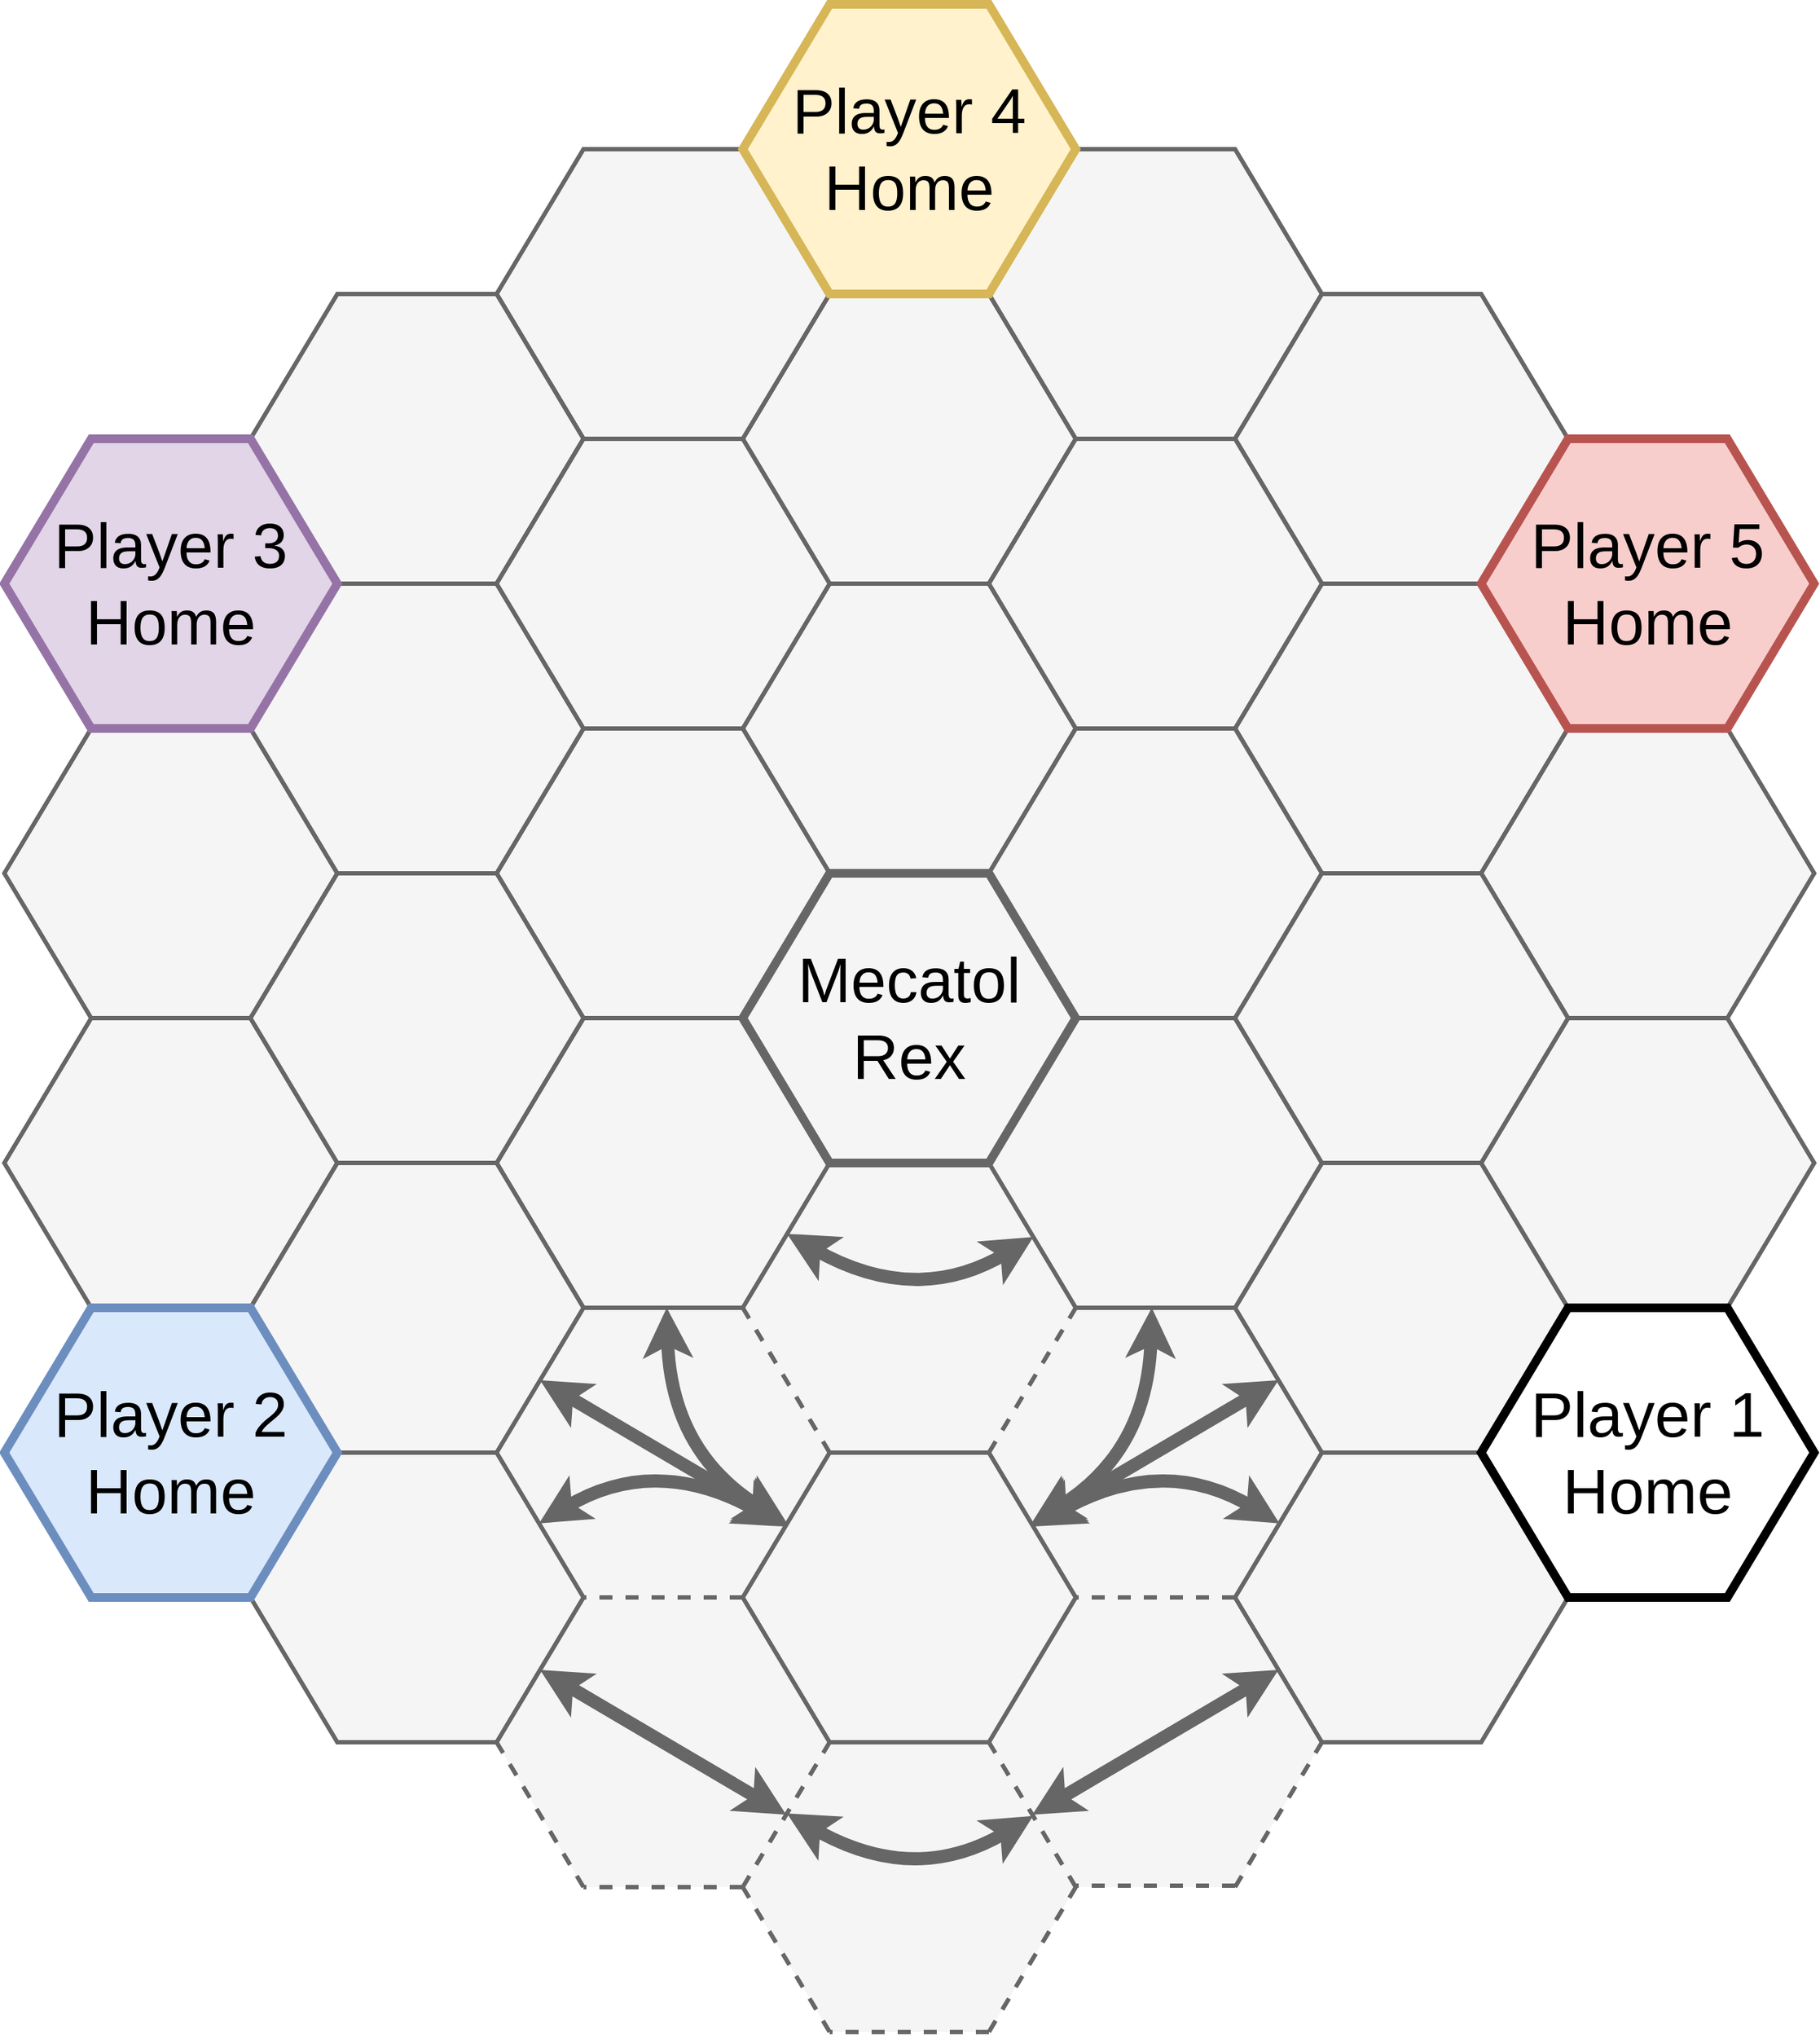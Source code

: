 <mxfile version="13.9.9" type="device"><diagram id="gpUSU13FPlY_5qrdrV4X" name="Page-1"><mxGraphModel dx="1422" dy="822" grid="1" gridSize="10" guides="1" tooltips="1" connect="1" arrows="1" fold="1" page="1" pageScale="1" pageWidth="850" pageHeight="1100" math="0" shadow="0"><root><mxCell id="0"/><mxCell id="1" parent="0"/><mxCell id="hwB3XlPDVe0xhsEBCQNI-8" value="" style="shape=hexagon;perimeter=hexagonPerimeter2;whiteSpace=wrap;html=1;fixedSize=1;size=60;fontSize=44;fontFamily=Helvetica;strokeWidth=3;fillColor=#f5f5f5;fontColor=#333333;strokeColor=none;" parent="1" vertex="1"><mxGeometry x="550" y="1240" width="230" height="200" as="geometry"/></mxCell><mxCell id="hwB3XlPDVe0xhsEBCQNI-7" value="" style="shape=hexagon;perimeter=hexagonPerimeter2;whiteSpace=wrap;html=1;fixedSize=1;size=60;fontSize=44;fontFamily=Helvetica;strokeWidth=3;fillColor=#f5f5f5;fontColor=#333333;strokeColor=none;" parent="1" vertex="1"><mxGeometry x="720" y="1140" width="230" height="200" as="geometry"/></mxCell><mxCell id="hwB3XlPDVe0xhsEBCQNI-6" value="" style="shape=hexagon;perimeter=hexagonPerimeter2;whiteSpace=wrap;html=1;fixedSize=1;size=60;fontSize=44;fontFamily=Helvetica;strokeWidth=3;fillColor=#f5f5f5;fontColor=#333333;strokeColor=none;" parent="1" vertex="1"><mxGeometry x="380" y="1140" width="230" height="200" as="geometry"/></mxCell><mxCell id="hwB3XlPDVe0xhsEBCQNI-5" value="" style="shape=hexagon;perimeter=hexagonPerimeter2;whiteSpace=wrap;html=1;fixedSize=1;size=60;fontSize=44;fontFamily=Helvetica;strokeWidth=3;fillColor=#f5f5f5;fontColor=#333333;strokeColor=none;" parent="1" vertex="1"><mxGeometry x="380" y="940" width="230" height="200" as="geometry"/></mxCell><mxCell id="hwB3XlPDVe0xhsEBCQNI-4" value="" style="shape=hexagon;perimeter=hexagonPerimeter2;whiteSpace=wrap;html=1;fixedSize=1;size=60;fontSize=44;fontFamily=Helvetica;strokeWidth=3;fillColor=#f5f5f5;fontColor=#333333;strokeColor=none;" parent="1" vertex="1"><mxGeometry x="720" y="940" width="230" height="200" as="geometry"/></mxCell><mxCell id="hwB3XlPDVe0xhsEBCQNI-3" value="" style="shape=hexagon;perimeter=hexagonPerimeter2;whiteSpace=wrap;html=1;fixedSize=1;size=60;fontSize=44;fontFamily=Helvetica;strokeWidth=3;fillColor=#f5f5f5;fontColor=#333333;strokeColor=none;" parent="1" vertex="1"><mxGeometry x="550" y="840" width="230" height="200" as="geometry"/></mxCell><mxCell id="tG7yrKSYpAtj9X0-IR8r-5" value="" style="shape=hexagon;perimeter=hexagonPerimeter2;whiteSpace=wrap;html=1;fixedSize=1;size=60;fontSize=44;fontFamily=Helvetica;strokeWidth=3;fillColor=#f5f5f5;strokeColor=#666666;fontColor=#333333;" parent="1" vertex="1"><mxGeometry x="890" y="440" width="230" height="200" as="geometry"/></mxCell><mxCell id="ENPFV9wE09J2kmjnsH_E-7" value="" style="shape=hexagon;perimeter=hexagonPerimeter2;whiteSpace=wrap;html=1;fixedSize=1;size=60;fontSize=44;fontFamily=Helvetica;strokeWidth=3;fillColor=#f5f5f5;strokeColor=#666666;fontColor=#333333;" parent="1" vertex="1"><mxGeometry x="550" y="440" width="230" height="200" as="geometry"/></mxCell><mxCell id="ENPFV9wE09J2kmjnsH_E-43" value="" style="shape=hexagon;perimeter=hexagonPerimeter2;whiteSpace=wrap;html=1;fixedSize=1;size=60;fontSize=44;fontFamily=Helvetica;strokeWidth=3;fillColor=#f5f5f5;strokeColor=#666666;fontColor=#333333;" parent="1" vertex="1"><mxGeometry x="550" y="240" width="230" height="200" as="geometry"/></mxCell><mxCell id="OSFuQ3dNSyEDMBe-EH_K-7" value="" style="shape=hexagon;perimeter=hexagonPerimeter2;whiteSpace=wrap;html=1;fixedSize=1;size=60;fontSize=44;fontFamily=Helvetica;strokeWidth=3;fillColor=#f5f5f5;strokeColor=#666666;fontColor=#333333;" parent="1" vertex="1"><mxGeometry x="720" y="140" width="230" height="200" as="geometry"/></mxCell><mxCell id="OgDaJLD29fgVAuqvpTtd-9" value="" style="shape=hexagon;perimeter=hexagonPerimeter2;whiteSpace=wrap;html=1;fixedSize=1;size=60;fontSize=44;fontFamily=Helvetica;strokeWidth=3;fillColor=#f5f5f5;strokeColor=#666666;fontColor=#333333;" parent="1" vertex="1"><mxGeometry x="380" y="140" width="230" height="200" as="geometry"/></mxCell><mxCell id="ENPFV9wE09J2kmjnsH_E-45" value="" style="shape=hexagon;perimeter=hexagonPerimeter2;whiteSpace=wrap;html=1;fixedSize=1;size=60;fontSize=44;fontFamily=Helvetica;strokeWidth=3;fillColor=#f5f5f5;strokeColor=#666666;fontColor=#333333;" parent="1" vertex="1"><mxGeometry x="40" y="740" width="230" height="200" as="geometry"/></mxCell><mxCell id="OSFuQ3dNSyEDMBe-EH_K-3" value="" style="shape=hexagon;perimeter=hexagonPerimeter2;whiteSpace=wrap;html=1;fixedSize=1;size=60;fontSize=44;fontFamily=Helvetica;strokeWidth=3;fillColor=#f5f5f5;strokeColor=#666666;fontColor=#333333;" parent="1" vertex="1"><mxGeometry x="380" y="740" width="230" height="200" as="geometry"/></mxCell><mxCell id="OSFuQ3dNSyEDMBe-EH_K-9" value="" style="shape=hexagon;perimeter=hexagonPerimeter2;whiteSpace=wrap;html=1;fixedSize=1;size=60;fontSize=44;fontFamily=Helvetica;strokeWidth=3;fillColor=#f5f5f5;strokeColor=#666666;fontColor=#333333;" parent="1" vertex="1"><mxGeometry x="210" y="1040" width="230" height="200" as="geometry"/></mxCell><mxCell id="ENPFV9wE09J2kmjnsH_E-28" value="" style="shape=hexagon;perimeter=hexagonPerimeter2;whiteSpace=wrap;html=1;fixedSize=1;size=60;fontSize=44;fontFamily=Helvetica;strokeWidth=3;fillColor=#f5f5f5;strokeColor=#666666;fontColor=#333333;" parent="1" vertex="1"><mxGeometry x="1060" y="540" width="230" height="200" as="geometry"/></mxCell><mxCell id="OSFuQ3dNSyEDMBe-EH_K-2" value="" style="shape=hexagon;perimeter=hexagonPerimeter2;whiteSpace=wrap;html=1;fixedSize=1;size=60;fontSize=44;fontFamily=Helvetica;strokeWidth=3;fillColor=#f5f5f5;strokeColor=#666666;fontColor=#333333;" parent="1" vertex="1"><mxGeometry x="720" y="540" width="230" height="200" as="geometry"/></mxCell><mxCell id="OgDaJLD29fgVAuqvpTtd-10" value="" style="shape=hexagon;perimeter=hexagonPerimeter2;whiteSpace=wrap;html=1;fixedSize=1;size=60;fontSize=44;fontFamily=Helvetica;strokeWidth=3;fillColor=#f5f5f5;strokeColor=#666666;fontColor=#333333;" parent="1" vertex="1"><mxGeometry x="890" y="240" width="230" height="200" as="geometry"/></mxCell><mxCell id="ENPFV9wE09J2kmjnsH_E-48" value="" style="shape=hexagon;perimeter=hexagonPerimeter2;whiteSpace=wrap;html=1;fixedSize=1;size=60;fontSize=44;fontFamily=Helvetica;strokeWidth=3;fillColor=#f5f5f5;strokeColor=#666666;fontColor=#333333;" parent="1" vertex="1"><mxGeometry x="890" y="840" width="230" height="200" as="geometry"/></mxCell><mxCell id="OgDaJLD29fgVAuqvpTtd-3" value="" style="shape=hexagon;perimeter=hexagonPerimeter2;whiteSpace=wrap;html=1;fixedSize=1;size=60;fontSize=44;fontFamily=Helvetica;strokeWidth=3;fillColor=#f5f5f5;strokeColor=#666666;fontColor=#333333;" parent="1" vertex="1"><mxGeometry x="890" y="1040" width="230" height="200" as="geometry"/></mxCell><mxCell id="OgDaJLD29fgVAuqvpTtd-4" value="" style="shape=hexagon;perimeter=hexagonPerimeter2;whiteSpace=wrap;html=1;fixedSize=1;size=60;fontSize=44;fontFamily=Helvetica;strokeWidth=3;fillColor=#f5f5f5;strokeColor=#666666;fontColor=#333333;" parent="1" vertex="1"><mxGeometry x="1060" y="740" width="230" height="200" as="geometry"/></mxCell><mxCell id="ENPFV9wE09J2kmjnsH_E-9" value="" style="shape=hexagon;perimeter=hexagonPerimeter2;whiteSpace=wrap;html=1;fixedSize=1;size=60;fontSize=44;fontFamily=Helvetica;strokeWidth=3;fillColor=#f5f5f5;strokeColor=#666666;fontColor=#333333;" parent="1" vertex="1"><mxGeometry x="720" y="740" width="230" height="200" as="geometry"/></mxCell><mxCell id="nCf6v29f-o1V0CxzS2t6-4" value="" style="shape=hexagon;perimeter=hexagonPerimeter2;whiteSpace=wrap;html=1;fixedSize=1;size=60;fontSize=44;fontFamily=Helvetica;strokeWidth=3;fillColor=#f5f5f5;strokeColor=#666666;fontColor=#333333;" parent="1" vertex="1"><mxGeometry x="210" y="840" width="230" height="200" as="geometry"/></mxCell><mxCell id="tG7yrKSYpAtj9X0-IR8r-4" value="" style="shape=hexagon;perimeter=hexagonPerimeter2;whiteSpace=wrap;html=1;fixedSize=1;size=60;fontSize=44;fontFamily=Helvetica;strokeWidth=3;fillColor=#f5f5f5;strokeColor=#666666;fontColor=#333333;" parent="1" vertex="1"><mxGeometry x="210" y="240" width="230" height="200" as="geometry"/></mxCell><mxCell id="OSFuQ3dNSyEDMBe-EH_K-8" value="" style="shape=hexagon;perimeter=hexagonPerimeter2;whiteSpace=wrap;html=1;fixedSize=1;size=60;fontSize=44;fontFamily=Helvetica;strokeWidth=3;fillColor=#f5f5f5;strokeColor=#666666;fontColor=#333333;" parent="1" vertex="1"><mxGeometry x="40" y="540" width="230" height="200" as="geometry"/></mxCell><mxCell id="OgDaJLD29fgVAuqvpTtd-1" value="" style="shape=hexagon;perimeter=hexagonPerimeter2;whiteSpace=wrap;html=1;fixedSize=1;size=60;fontSize=44;fontFamily=Helvetica;strokeWidth=3;fillColor=#f5f5f5;strokeColor=#666666;fontColor=#333333;" parent="1" vertex="1"><mxGeometry x="380" y="540" width="230" height="200" as="geometry"/></mxCell><mxCell id="OgDaJLD29fgVAuqvpTtd-8" value="" style="shape=hexagon;perimeter=hexagonPerimeter2;whiteSpace=wrap;html=1;fixedSize=1;size=60;fontSize=44;fontFamily=Helvetica;strokeWidth=3;fillColor=#f5f5f5;strokeColor=#666666;fontColor=#333333;" parent="1" vertex="1"><mxGeometry x="210" y="440" width="230" height="200" as="geometry"/></mxCell><mxCell id="nCf6v29f-o1V0CxzS2t6-1" value="" style="shape=hexagon;perimeter=hexagonPerimeter2;whiteSpace=wrap;html=1;fixedSize=1;size=60;fontSize=44;fontFamily=Helvetica;strokeWidth=3;fillColor=#f5f5f5;strokeColor=#666666;fontColor=#333333;" parent="1" vertex="1"><mxGeometry x="720" y="340" width="230" height="200" as="geometry"/></mxCell><mxCell id="nCf6v29f-o1V0CxzS2t6-2" value="" style="shape=hexagon;perimeter=hexagonPerimeter2;whiteSpace=wrap;html=1;fixedSize=1;size=60;fontSize=44;fontFamily=Helvetica;strokeWidth=3;fillColor=#f5f5f5;strokeColor=#666666;fontColor=#333333;" parent="1" vertex="1"><mxGeometry x="380" y="340" width="230" height="200" as="geometry"/></mxCell><mxCell id="tG7yrKSYpAtj9X0-IR8r-1" value="" style="shape=hexagon;perimeter=hexagonPerimeter2;whiteSpace=wrap;html=1;fixedSize=1;size=60;fontSize=44;fontFamily=Helvetica;strokeWidth=3;fillColor=#f5f5f5;strokeColor=#666666;fontColor=#333333;" parent="1" vertex="1"><mxGeometry x="210" y="640" width="230" height="200" as="geometry"/></mxCell><mxCell id="tG7yrKSYpAtj9X0-IR8r-2" value="" style="shape=hexagon;perimeter=hexagonPerimeter2;whiteSpace=wrap;html=1;fixedSize=1;size=60;fontSize=44;fontFamily=Helvetica;strokeWidth=3;fillColor=#f5f5f5;strokeColor=#666666;fontColor=#333333;" parent="1" vertex="1"><mxGeometry x="890" y="640" width="230" height="200" as="geometry"/></mxCell><mxCell id="4JGFY23e2pcNBj0cE5Fv-7" value="" style="endArrow=none;dashed=1;html=1;strokeWidth=3;fontSize=44;fillColor=#f5f5f5;strokeColor=#666666;" parent="1" edge="1"><mxGeometry width="50" height="50" relative="1" as="geometry"><mxPoint x="720" y="1440" as="sourcePoint"/><mxPoint x="780" y="1340" as="targetPoint"/></mxGeometry></mxCell><mxCell id="4JGFY23e2pcNBj0cE5Fv-8" value="" style="endArrow=none;dashed=1;html=1;strokeWidth=3;fontSize=44;fillColor=#f5f5f5;strokeColor=#666666;" parent="1" edge="1"><mxGeometry width="50" height="50" relative="1" as="geometry"><mxPoint x="610" y="1440" as="sourcePoint"/><mxPoint x="550" y="1340" as="targetPoint"/></mxGeometry></mxCell><mxCell id="4JGFY23e2pcNBj0cE5Fv-9" value="" style="endArrow=none;dashed=1;html=1;strokeWidth=3;fontSize=44;fillColor=#f5f5f5;strokeColor=#666666;" parent="1" edge="1"><mxGeometry width="50" height="50" relative="1" as="geometry"><mxPoint x="720" y="1440" as="sourcePoint"/><mxPoint x="610" y="1440" as="targetPoint"/></mxGeometry></mxCell><mxCell id="4JGFY23e2pcNBj0cE5Fv-13" value="" style="endArrow=classic;startArrow=classic;html=1;strokeWidth=9;fontSize=44;fillColor=#f5f5f5;strokeColor=#666666;" parent="1" source="ENPFV9wE09J2kmjnsH_E-46" target="ENPFV9wE09J2kmjnsH_E-48" edge="1"><mxGeometry width="50" height="50" relative="1" as="geometry"><mxPoint x="670" y="1080" as="sourcePoint"/><mxPoint x="720" y="1030" as="targetPoint"/></mxGeometry></mxCell><mxCell id="4JGFY23e2pcNBj0cE5Fv-14" value="" style="endArrow=classic;startArrow=classic;html=1;strokeWidth=9;fontSize=44;fillColor=#f5f5f5;strokeColor=#666666;" parent="1" source="nCf6v29f-o1V0CxzS2t6-4" target="ENPFV9wE09J2kmjnsH_E-46" edge="1"><mxGeometry width="50" height="50" relative="1" as="geometry"><mxPoint x="760" y="1100" as="sourcePoint"/><mxPoint x="930" y="1000" as="targetPoint"/></mxGeometry></mxCell><mxCell id="4JGFY23e2pcNBj0cE5Fv-22" value="" style="curved=1;endArrow=classic;html=1;strokeWidth=9;startArrow=classic;startFill=1;fontSize=44;fillColor=#f5f5f5;strokeColor=#666666;" parent="1" source="OSFuQ3dNSyEDMBe-EH_K-3" target="ENPFV9wE09J2kmjnsH_E-9" edge="1"><mxGeometry width="50" height="50" relative="1" as="geometry"><mxPoint x="579.836" y="890.273" as="sourcePoint"/><mxPoint x="750.164" y="890.273" as="targetPoint"/><Array as="points"><mxPoint x="670" y="940"/></Array></mxGeometry></mxCell><mxCell id="4JGFY23e2pcNBj0cE5Fv-23" value="" style="curved=1;endArrow=classic;html=1;strokeWidth=9;startArrow=classic;startFill=1;fontSize=44;fillColor=#f5f5f5;strokeColor=#666666;" parent="1" source="OSFuQ3dNSyEDMBe-EH_K-3" target="ENPFV9wE09J2kmjnsH_E-46" edge="1"><mxGeometry width="50" height="50" relative="1" as="geometry"><mxPoint x="509.996" y="980.003" as="sourcePoint"/><mxPoint x="680.324" y="980.003" as="targetPoint"/><Array as="points"><mxPoint x="500" y="1040"/></Array></mxGeometry></mxCell><mxCell id="4JGFY23e2pcNBj0cE5Fv-24" value="" style="curved=1;endArrow=classic;html=1;strokeWidth=9;startArrow=classic;startFill=1;fontSize=44;fillColor=#f5f5f5;strokeColor=#666666;" parent="1" source="ENPFV9wE09J2kmjnsH_E-9" target="ENPFV9wE09J2kmjnsH_E-46" edge="1"><mxGeometry width="50" height="50" relative="1" as="geometry"><mxPoint x="508.125" y="950" as="sourcePoint"/><mxPoint x="598.795" y="1085.341" as="targetPoint"/><Array as="points"><mxPoint x="830" y="1040"/></Array></mxGeometry></mxCell><mxCell id="4JGFY23e2pcNBj0cE5Fv-25" value="" style="curved=1;endArrow=classic;html=1;strokeWidth=9;startArrow=classic;startFill=1;fontSize=44;fillColor=#f5f5f5;strokeColor=#666666;" parent="1" source="OSFuQ3dNSyEDMBe-EH_K-9" target="ENPFV9wE09J2kmjnsH_E-46" edge="1"><mxGeometry width="50" height="50" relative="1" as="geometry"><mxPoint x="518.125" y="960" as="sourcePoint"/><mxPoint x="608.795" y="1095.341" as="targetPoint"/><Array as="points"><mxPoint x="490" y="1040"/></Array></mxGeometry></mxCell><mxCell id="4JGFY23e2pcNBj0cE5Fv-26" value="" style="curved=1;endArrow=classic;html=1;strokeWidth=9;startArrow=classic;startFill=1;fontSize=44;fillColor=#f5f5f5;strokeColor=#666666;" parent="1" source="ENPFV9wE09J2kmjnsH_E-46" target="OgDaJLD29fgVAuqvpTtd-3" edge="1"><mxGeometry width="50" height="50" relative="1" as="geometry"><mxPoint x="420.638" y="1101.064" as="sourcePoint"/><mxPoint x="590.667" y="1098.889" as="targetPoint"/><Array as="points"><mxPoint x="840" y="1040"/></Array></mxGeometry></mxCell><mxCell id="gnwo4twQoeAjX1lUekfZ-1" value="" style="endArrow=none;dashed=1;html=1;strokeWidth=3;fontSize=44;fillColor=#f5f5f5;strokeColor=#666666;" parent="1" edge="1"><mxGeometry width="50" height="50" relative="1" as="geometry"><mxPoint x="440" y="1340" as="sourcePoint"/><mxPoint x="380" y="1240" as="targetPoint"/></mxGeometry></mxCell><mxCell id="gnwo4twQoeAjX1lUekfZ-2" value="" style="endArrow=none;dashed=1;html=1;strokeWidth=3;fontSize=44;fillColor=#f5f5f5;strokeColor=#666666;" parent="1" edge="1"><mxGeometry width="50" height="50" relative="1" as="geometry"><mxPoint x="550" y="1340" as="sourcePoint"/><mxPoint x="440" y="1340" as="targetPoint"/></mxGeometry></mxCell><mxCell id="gnwo4twQoeAjX1lUekfZ-3" value="" style="endArrow=none;dashed=1;html=1;strokeWidth=3;fontSize=44;fillColor=#f5f5f5;strokeColor=#666666;" parent="1" edge="1"><mxGeometry width="50" height="50" relative="1" as="geometry"><mxPoint x="890" y="1339" as="sourcePoint"/><mxPoint x="780" y="1339" as="targetPoint"/></mxGeometry></mxCell><mxCell id="gnwo4twQoeAjX1lUekfZ-4" value="" style="endArrow=none;dashed=1;html=1;strokeWidth=3;fontSize=44;fillColor=#f5f5f5;strokeColor=#666666;" parent="1" edge="1"><mxGeometry width="50" height="50" relative="1" as="geometry"><mxPoint x="890" y="1340" as="sourcePoint"/><mxPoint x="950" y="1240" as="targetPoint"/></mxGeometry></mxCell><mxCell id="gnwo4twQoeAjX1lUekfZ-5" value="" style="endArrow=none;dashed=1;html=1;strokeWidth=3;fontSize=44;fillColor=#f5f5f5;strokeColor=#666666;" parent="1" edge="1"><mxGeometry width="50" height="50" relative="1" as="geometry"><mxPoint x="780" y="1340" as="sourcePoint"/><mxPoint x="720" y="1240" as="targetPoint"/></mxGeometry></mxCell><mxCell id="gnwo4twQoeAjX1lUekfZ-6" value="" style="endArrow=none;dashed=1;html=1;strokeWidth=3;fontSize=44;fillColor=#f5f5f5;strokeColor=#666666;" parent="1" edge="1"><mxGeometry width="50" height="50" relative="1" as="geometry"><mxPoint x="550" y="1340" as="sourcePoint"/><mxPoint x="610" y="1240" as="targetPoint"/></mxGeometry></mxCell><mxCell id="gnwo4twQoeAjX1lUekfZ-7" value="" style="endArrow=none;dashed=1;html=1;strokeWidth=3;fontSize=44;fillColor=#f5f5f5;strokeColor=#666666;" parent="1" edge="1"><mxGeometry width="50" height="50" relative="1" as="geometry"><mxPoint x="550" y="1140" as="sourcePoint"/><mxPoint x="440" y="1140" as="targetPoint"/></mxGeometry></mxCell><mxCell id="gnwo4twQoeAjX1lUekfZ-8" value="" style="endArrow=none;dashed=1;html=1;strokeWidth=3;fontSize=44;fillColor=#f5f5f5;strokeColor=#666666;" parent="1" edge="1"><mxGeometry width="50" height="50" relative="1" as="geometry"><mxPoint x="890" y="1140" as="sourcePoint"/><mxPoint x="780" y="1140" as="targetPoint"/></mxGeometry></mxCell><mxCell id="gnwo4twQoeAjX1lUekfZ-9" value="" style="endArrow=none;dashed=1;html=1;strokeWidth=3;fontSize=44;fillColor=#f5f5f5;strokeColor=#666666;" parent="1" edge="1"><mxGeometry width="50" height="50" relative="1" as="geometry"><mxPoint x="610" y="1040" as="sourcePoint"/><mxPoint x="550" y="940" as="targetPoint"/></mxGeometry></mxCell><mxCell id="gnwo4twQoeAjX1lUekfZ-10" value="" style="endArrow=none;dashed=1;html=1;strokeWidth=3;fontSize=44;fillColor=#f5f5f5;strokeColor=#666666;" parent="1" edge="1"><mxGeometry width="50" height="50" relative="1" as="geometry"><mxPoint x="720" y="1040" as="sourcePoint"/><mxPoint x="780" y="940" as="targetPoint"/></mxGeometry></mxCell><mxCell id="ENPFV9wE09J2kmjnsH_E-37" value="Player 1&lt;br style=&quot;font-size: 44px;&quot;&gt;Home" style="shape=hexagon;perimeter=hexagonPerimeter2;whiteSpace=wrap;html=1;fixedSize=1;size=60;fontSize=44;fontFamily=Helvetica;strokeWidth=6;" parent="1" vertex="1"><mxGeometry x="1060" y="940" width="230" height="200" as="geometry"/></mxCell><mxCell id="ENPFV9wE09J2kmjnsH_E-41" value="Player 2&lt;br style=&quot;font-size: 44px;&quot;&gt;Home" style="shape=hexagon;perimeter=hexagonPerimeter2;whiteSpace=wrap;html=1;fixedSize=1;size=60;fontSize=44;fontFamily=Helvetica;fillColor=#dae8fc;strokeColor=#6c8ebf;strokeWidth=6;" parent="1" vertex="1"><mxGeometry x="40" y="940" width="230" height="200" as="geometry"/></mxCell><mxCell id="ENPFV9wE09J2kmjnsH_E-38" value="Player 3&lt;br style=&quot;font-size: 44px;&quot;&gt;Home" style="shape=hexagon;perimeter=hexagonPerimeter2;whiteSpace=wrap;html=1;fixedSize=1;size=60;fontSize=44;fontFamily=Helvetica;fillColor=#e1d5e7;strokeColor=#9673a6;strokeWidth=6;" parent="1" vertex="1"><mxGeometry x="40" y="340" width="230" height="200" as="geometry"/></mxCell><mxCell id="ENPFV9wE09J2kmjnsH_E-35" value="Player 4&lt;br style=&quot;font-size: 44px;&quot;&gt;Home" style="shape=hexagon;perimeter=hexagonPerimeter2;whiteSpace=wrap;html=1;fixedSize=1;size=60;fontSize=44;fontFamily=Helvetica;fillColor=#fff2cc;strokeColor=#d6b656;strokeWidth=6;" parent="1" vertex="1"><mxGeometry x="550" y="40" width="230" height="200" as="geometry"/></mxCell><mxCell id="OgDaJLD29fgVAuqvpTtd-11" value="Player 5&lt;br style=&quot;font-size: 44px;&quot;&gt;Home" style="shape=hexagon;perimeter=hexagonPerimeter2;whiteSpace=wrap;html=1;fixedSize=1;size=60;fontSize=44;fontFamily=Helvetica;fillColor=#f8cecc;strokeColor=#b85450;strokeWidth=6;" parent="1" vertex="1"><mxGeometry x="1060" y="340" width="230" height="200" as="geometry"/></mxCell><mxCell id="nCf6v29f-o1V0CxzS2t6-3" value="Mecatol&lt;br style=&quot;font-size: 44px;&quot;&gt;Rex" style="shape=hexagon;perimeter=hexagonPerimeter2;whiteSpace=wrap;html=1;fixedSize=1;size=60;fontSize=44;fontFamily=Helvetica;strokeWidth=6;strokeColor=#666666;fillColor=#f5f5f5;" parent="1" vertex="1"><mxGeometry x="550" y="640" width="230" height="200" as="geometry"/></mxCell><mxCell id="SgwKvHpy1BDGrvuFU_r8-1" value="" style="endArrow=classic;startArrow=classic;html=1;strokeWidth=9;fontSize=44;fillColor=#f5f5f5;strokeColor=#666666;" parent="1" source="OSFuQ3dNSyEDMBe-EH_K-9" target="hwB3XlPDVe0xhsEBCQNI-8" edge="1"><mxGeometry width="50" height="50" relative="1" as="geometry"><mxPoint x="380" y="1170" as="sourcePoint"/><mxPoint x="550" y="1270" as="targetPoint"/></mxGeometry></mxCell><mxCell id="SgwKvHpy1BDGrvuFU_r8-2" value="" style="endArrow=classic;startArrow=classic;html=1;strokeWidth=9;fontSize=44;fillColor=#f5f5f5;strokeColor=#666666;" parent="1" source="hwB3XlPDVe0xhsEBCQNI-8" target="OgDaJLD29fgVAuqvpTtd-3" edge="1"><mxGeometry width="50" height="50" relative="1" as="geometry"><mxPoint x="420" y="1200" as="sourcePoint"/><mxPoint x="590" y="1300" as="targetPoint"/></mxGeometry></mxCell><mxCell id="SgwKvHpy1BDGrvuFU_r8-3" value="" style="curved=1;endArrow=classic;html=1;strokeWidth=9;startArrow=classic;startFill=1;fontSize=44;fillColor=#f5f5f5;strokeColor=#666666;" parent="1" source="hwB3XlPDVe0xhsEBCQNI-6" target="hwB3XlPDVe0xhsEBCQNI-7" edge="1"><mxGeometry width="50" height="50" relative="1" as="geometry"><mxPoint x="579.988" y="1309.996" as="sourcePoint"/><mxPoint x="750.017" y="1312.171" as="targetPoint"/><Array as="points"><mxPoint x="669" y="1340"/></Array></mxGeometry></mxCell><mxCell id="ENPFV9wE09J2kmjnsH_E-46" value="" style="shape=hexagon;perimeter=hexagonPerimeter2;whiteSpace=wrap;html=1;fixedSize=1;size=60;fontSize=44;fontFamily=Helvetica;strokeWidth=3;fillColor=#f5f5f5;strokeColor=#666666;fontColor=#333333;" parent="1" vertex="1"><mxGeometry x="550" y="1040" width="230" height="200" as="geometry"/></mxCell></root></mxGraphModel></diagram></mxfile>